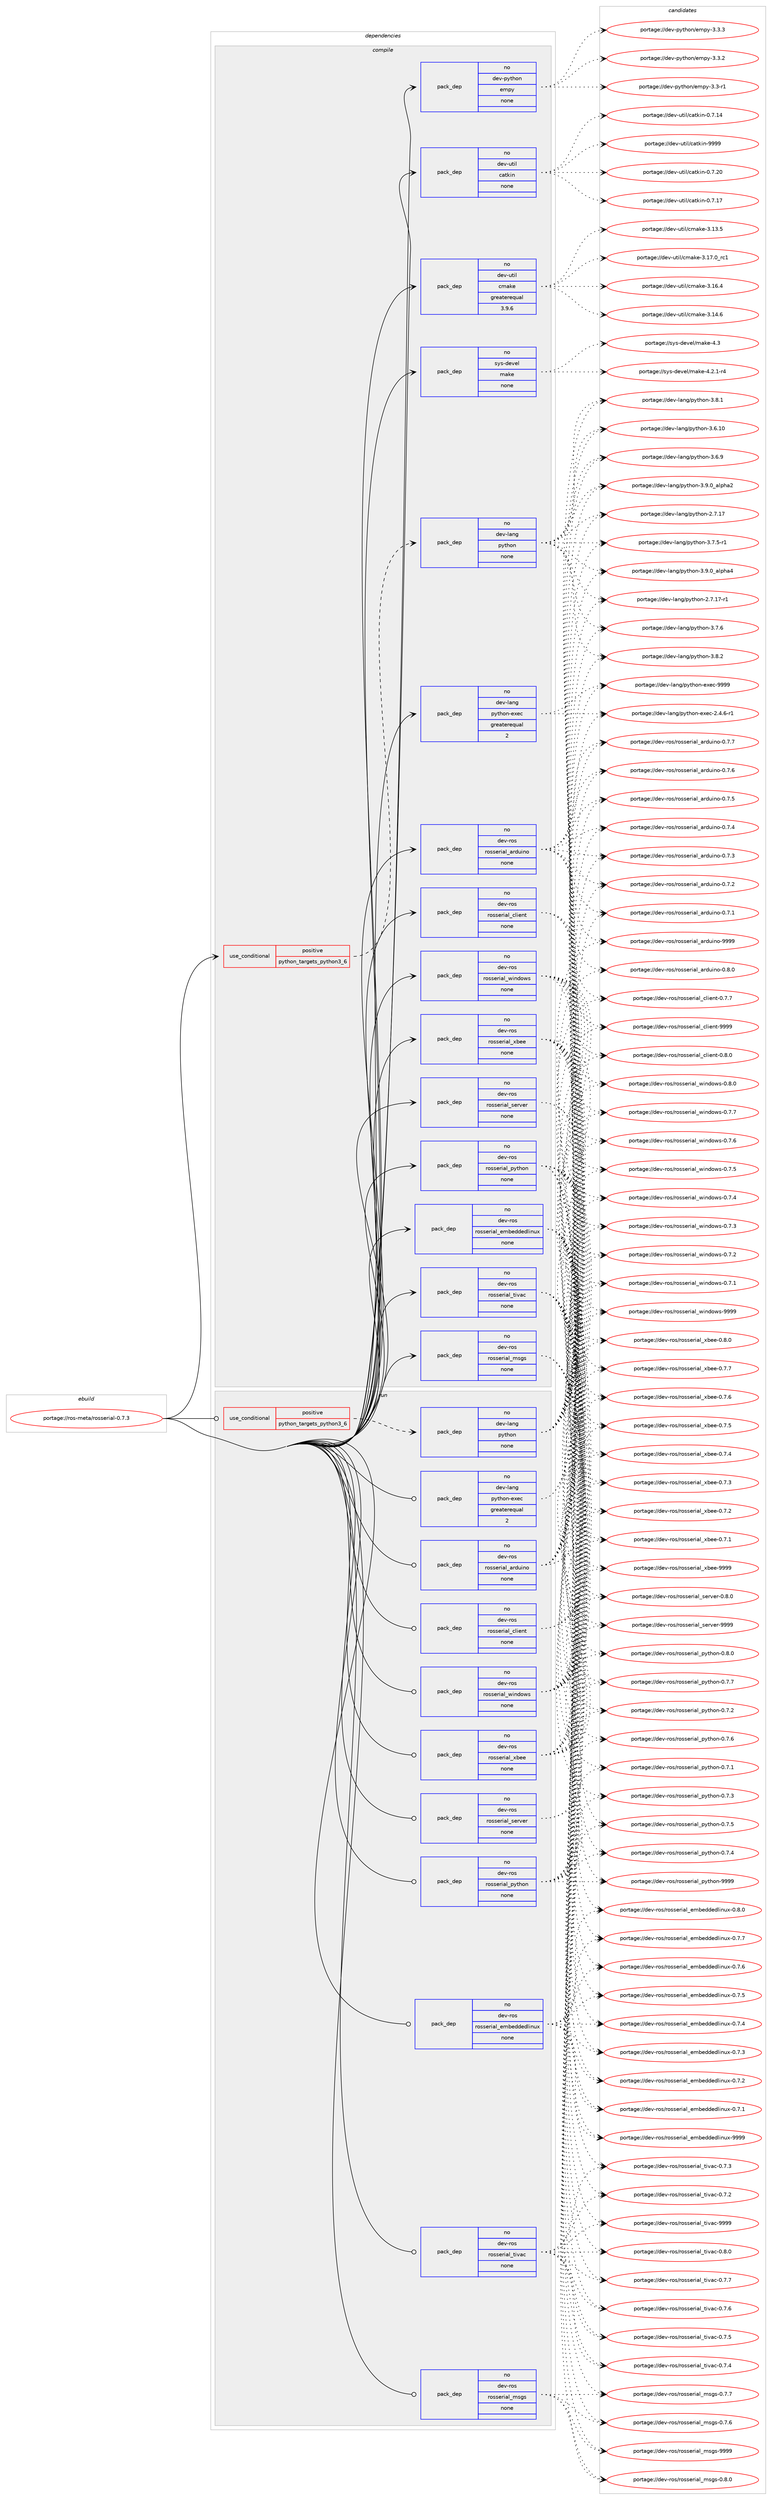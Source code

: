 digraph prolog {

# *************
# Graph options
# *************

newrank=true;
concentrate=true;
compound=true;
graph [rankdir=LR,fontname=Helvetica,fontsize=10,ranksep=1.5];#, ranksep=2.5, nodesep=0.2];
edge  [arrowhead=vee];
node  [fontname=Helvetica,fontsize=10];

# **********
# The ebuild
# **********

subgraph cluster_leftcol {
color=gray;
rank=same;
label=<<i>ebuild</i>>;
id [label="portage://ros-meta/rosserial-0.7.3", color=red, width=4, href="../ros-meta/rosserial-0.7.3.svg"];
}

# ****************
# The dependencies
# ****************

subgraph cluster_midcol {
color=gray;
label=<<i>dependencies</i>>;
subgraph cluster_compile {
fillcolor="#eeeeee";
style=filled;
label=<<i>compile</i>>;
subgraph cond11937 {
dependency59132 [label=<<TABLE BORDER="0" CELLBORDER="1" CELLSPACING="0" CELLPADDING="4"><TR><TD ROWSPAN="3" CELLPADDING="10">use_conditional</TD></TR><TR><TD>positive</TD></TR><TR><TD>python_targets_python3_6</TD></TR></TABLE>>, shape=none, color=red];
subgraph pack45925 {
dependency59133 [label=<<TABLE BORDER="0" CELLBORDER="1" CELLSPACING="0" CELLPADDING="4" WIDTH="220"><TR><TD ROWSPAN="6" CELLPADDING="30">pack_dep</TD></TR><TR><TD WIDTH="110">no</TD></TR><TR><TD>dev-lang</TD></TR><TR><TD>python</TD></TR><TR><TD>none</TD></TR><TR><TD></TD></TR></TABLE>>, shape=none, color=blue];
}
dependency59132:e -> dependency59133:w [weight=20,style="dashed",arrowhead="vee"];
}
id:e -> dependency59132:w [weight=20,style="solid",arrowhead="vee"];
subgraph pack45926 {
dependency59134 [label=<<TABLE BORDER="0" CELLBORDER="1" CELLSPACING="0" CELLPADDING="4" WIDTH="220"><TR><TD ROWSPAN="6" CELLPADDING="30">pack_dep</TD></TR><TR><TD WIDTH="110">no</TD></TR><TR><TD>dev-lang</TD></TR><TR><TD>python-exec</TD></TR><TR><TD>greaterequal</TD></TR><TR><TD>2</TD></TR></TABLE>>, shape=none, color=blue];
}
id:e -> dependency59134:w [weight=20,style="solid",arrowhead="vee"];
subgraph pack45927 {
dependency59135 [label=<<TABLE BORDER="0" CELLBORDER="1" CELLSPACING="0" CELLPADDING="4" WIDTH="220"><TR><TD ROWSPAN="6" CELLPADDING="30">pack_dep</TD></TR><TR><TD WIDTH="110">no</TD></TR><TR><TD>dev-python</TD></TR><TR><TD>empy</TD></TR><TR><TD>none</TD></TR><TR><TD></TD></TR></TABLE>>, shape=none, color=blue];
}
id:e -> dependency59135:w [weight=20,style="solid",arrowhead="vee"];
subgraph pack45928 {
dependency59136 [label=<<TABLE BORDER="0" CELLBORDER="1" CELLSPACING="0" CELLPADDING="4" WIDTH="220"><TR><TD ROWSPAN="6" CELLPADDING="30">pack_dep</TD></TR><TR><TD WIDTH="110">no</TD></TR><TR><TD>dev-ros</TD></TR><TR><TD>rosserial_arduino</TD></TR><TR><TD>none</TD></TR><TR><TD></TD></TR></TABLE>>, shape=none, color=blue];
}
id:e -> dependency59136:w [weight=20,style="solid",arrowhead="vee"];
subgraph pack45929 {
dependency59137 [label=<<TABLE BORDER="0" CELLBORDER="1" CELLSPACING="0" CELLPADDING="4" WIDTH="220"><TR><TD ROWSPAN="6" CELLPADDING="30">pack_dep</TD></TR><TR><TD WIDTH="110">no</TD></TR><TR><TD>dev-ros</TD></TR><TR><TD>rosserial_client</TD></TR><TR><TD>none</TD></TR><TR><TD></TD></TR></TABLE>>, shape=none, color=blue];
}
id:e -> dependency59137:w [weight=20,style="solid",arrowhead="vee"];
subgraph pack45930 {
dependency59138 [label=<<TABLE BORDER="0" CELLBORDER="1" CELLSPACING="0" CELLPADDING="4" WIDTH="220"><TR><TD ROWSPAN="6" CELLPADDING="30">pack_dep</TD></TR><TR><TD WIDTH="110">no</TD></TR><TR><TD>dev-ros</TD></TR><TR><TD>rosserial_embeddedlinux</TD></TR><TR><TD>none</TD></TR><TR><TD></TD></TR></TABLE>>, shape=none, color=blue];
}
id:e -> dependency59138:w [weight=20,style="solid",arrowhead="vee"];
subgraph pack45931 {
dependency59139 [label=<<TABLE BORDER="0" CELLBORDER="1" CELLSPACING="0" CELLPADDING="4" WIDTH="220"><TR><TD ROWSPAN="6" CELLPADDING="30">pack_dep</TD></TR><TR><TD WIDTH="110">no</TD></TR><TR><TD>dev-ros</TD></TR><TR><TD>rosserial_msgs</TD></TR><TR><TD>none</TD></TR><TR><TD></TD></TR></TABLE>>, shape=none, color=blue];
}
id:e -> dependency59139:w [weight=20,style="solid",arrowhead="vee"];
subgraph pack45932 {
dependency59140 [label=<<TABLE BORDER="0" CELLBORDER="1" CELLSPACING="0" CELLPADDING="4" WIDTH="220"><TR><TD ROWSPAN="6" CELLPADDING="30">pack_dep</TD></TR><TR><TD WIDTH="110">no</TD></TR><TR><TD>dev-ros</TD></TR><TR><TD>rosserial_python</TD></TR><TR><TD>none</TD></TR><TR><TD></TD></TR></TABLE>>, shape=none, color=blue];
}
id:e -> dependency59140:w [weight=20,style="solid",arrowhead="vee"];
subgraph pack45933 {
dependency59141 [label=<<TABLE BORDER="0" CELLBORDER="1" CELLSPACING="0" CELLPADDING="4" WIDTH="220"><TR><TD ROWSPAN="6" CELLPADDING="30">pack_dep</TD></TR><TR><TD WIDTH="110">no</TD></TR><TR><TD>dev-ros</TD></TR><TR><TD>rosserial_server</TD></TR><TR><TD>none</TD></TR><TR><TD></TD></TR></TABLE>>, shape=none, color=blue];
}
id:e -> dependency59141:w [weight=20,style="solid",arrowhead="vee"];
subgraph pack45934 {
dependency59142 [label=<<TABLE BORDER="0" CELLBORDER="1" CELLSPACING="0" CELLPADDING="4" WIDTH="220"><TR><TD ROWSPAN="6" CELLPADDING="30">pack_dep</TD></TR><TR><TD WIDTH="110">no</TD></TR><TR><TD>dev-ros</TD></TR><TR><TD>rosserial_tivac</TD></TR><TR><TD>none</TD></TR><TR><TD></TD></TR></TABLE>>, shape=none, color=blue];
}
id:e -> dependency59142:w [weight=20,style="solid",arrowhead="vee"];
subgraph pack45935 {
dependency59143 [label=<<TABLE BORDER="0" CELLBORDER="1" CELLSPACING="0" CELLPADDING="4" WIDTH="220"><TR><TD ROWSPAN="6" CELLPADDING="30">pack_dep</TD></TR><TR><TD WIDTH="110">no</TD></TR><TR><TD>dev-ros</TD></TR><TR><TD>rosserial_windows</TD></TR><TR><TD>none</TD></TR><TR><TD></TD></TR></TABLE>>, shape=none, color=blue];
}
id:e -> dependency59143:w [weight=20,style="solid",arrowhead="vee"];
subgraph pack45936 {
dependency59144 [label=<<TABLE BORDER="0" CELLBORDER="1" CELLSPACING="0" CELLPADDING="4" WIDTH="220"><TR><TD ROWSPAN="6" CELLPADDING="30">pack_dep</TD></TR><TR><TD WIDTH="110">no</TD></TR><TR><TD>dev-ros</TD></TR><TR><TD>rosserial_xbee</TD></TR><TR><TD>none</TD></TR><TR><TD></TD></TR></TABLE>>, shape=none, color=blue];
}
id:e -> dependency59144:w [weight=20,style="solid",arrowhead="vee"];
subgraph pack45937 {
dependency59145 [label=<<TABLE BORDER="0" CELLBORDER="1" CELLSPACING="0" CELLPADDING="4" WIDTH="220"><TR><TD ROWSPAN="6" CELLPADDING="30">pack_dep</TD></TR><TR><TD WIDTH="110">no</TD></TR><TR><TD>dev-util</TD></TR><TR><TD>catkin</TD></TR><TR><TD>none</TD></TR><TR><TD></TD></TR></TABLE>>, shape=none, color=blue];
}
id:e -> dependency59145:w [weight=20,style="solid",arrowhead="vee"];
subgraph pack45938 {
dependency59146 [label=<<TABLE BORDER="0" CELLBORDER="1" CELLSPACING="0" CELLPADDING="4" WIDTH="220"><TR><TD ROWSPAN="6" CELLPADDING="30">pack_dep</TD></TR><TR><TD WIDTH="110">no</TD></TR><TR><TD>dev-util</TD></TR><TR><TD>cmake</TD></TR><TR><TD>greaterequal</TD></TR><TR><TD>3.9.6</TD></TR></TABLE>>, shape=none, color=blue];
}
id:e -> dependency59146:w [weight=20,style="solid",arrowhead="vee"];
subgraph pack45939 {
dependency59147 [label=<<TABLE BORDER="0" CELLBORDER="1" CELLSPACING="0" CELLPADDING="4" WIDTH="220"><TR><TD ROWSPAN="6" CELLPADDING="30">pack_dep</TD></TR><TR><TD WIDTH="110">no</TD></TR><TR><TD>sys-devel</TD></TR><TR><TD>make</TD></TR><TR><TD>none</TD></TR><TR><TD></TD></TR></TABLE>>, shape=none, color=blue];
}
id:e -> dependency59147:w [weight=20,style="solid",arrowhead="vee"];
}
subgraph cluster_compileandrun {
fillcolor="#eeeeee";
style=filled;
label=<<i>compile and run</i>>;
}
subgraph cluster_run {
fillcolor="#eeeeee";
style=filled;
label=<<i>run</i>>;
subgraph cond11938 {
dependency59148 [label=<<TABLE BORDER="0" CELLBORDER="1" CELLSPACING="0" CELLPADDING="4"><TR><TD ROWSPAN="3" CELLPADDING="10">use_conditional</TD></TR><TR><TD>positive</TD></TR><TR><TD>python_targets_python3_6</TD></TR></TABLE>>, shape=none, color=red];
subgraph pack45940 {
dependency59149 [label=<<TABLE BORDER="0" CELLBORDER="1" CELLSPACING="0" CELLPADDING="4" WIDTH="220"><TR><TD ROWSPAN="6" CELLPADDING="30">pack_dep</TD></TR><TR><TD WIDTH="110">no</TD></TR><TR><TD>dev-lang</TD></TR><TR><TD>python</TD></TR><TR><TD>none</TD></TR><TR><TD></TD></TR></TABLE>>, shape=none, color=blue];
}
dependency59148:e -> dependency59149:w [weight=20,style="dashed",arrowhead="vee"];
}
id:e -> dependency59148:w [weight=20,style="solid",arrowhead="odot"];
subgraph pack45941 {
dependency59150 [label=<<TABLE BORDER="0" CELLBORDER="1" CELLSPACING="0" CELLPADDING="4" WIDTH="220"><TR><TD ROWSPAN="6" CELLPADDING="30">pack_dep</TD></TR><TR><TD WIDTH="110">no</TD></TR><TR><TD>dev-lang</TD></TR><TR><TD>python-exec</TD></TR><TR><TD>greaterequal</TD></TR><TR><TD>2</TD></TR></TABLE>>, shape=none, color=blue];
}
id:e -> dependency59150:w [weight=20,style="solid",arrowhead="odot"];
subgraph pack45942 {
dependency59151 [label=<<TABLE BORDER="0" CELLBORDER="1" CELLSPACING="0" CELLPADDING="4" WIDTH="220"><TR><TD ROWSPAN="6" CELLPADDING="30">pack_dep</TD></TR><TR><TD WIDTH="110">no</TD></TR><TR><TD>dev-ros</TD></TR><TR><TD>rosserial_arduino</TD></TR><TR><TD>none</TD></TR><TR><TD></TD></TR></TABLE>>, shape=none, color=blue];
}
id:e -> dependency59151:w [weight=20,style="solid",arrowhead="odot"];
subgraph pack45943 {
dependency59152 [label=<<TABLE BORDER="0" CELLBORDER="1" CELLSPACING="0" CELLPADDING="4" WIDTH="220"><TR><TD ROWSPAN="6" CELLPADDING="30">pack_dep</TD></TR><TR><TD WIDTH="110">no</TD></TR><TR><TD>dev-ros</TD></TR><TR><TD>rosserial_client</TD></TR><TR><TD>none</TD></TR><TR><TD></TD></TR></TABLE>>, shape=none, color=blue];
}
id:e -> dependency59152:w [weight=20,style="solid",arrowhead="odot"];
subgraph pack45944 {
dependency59153 [label=<<TABLE BORDER="0" CELLBORDER="1" CELLSPACING="0" CELLPADDING="4" WIDTH="220"><TR><TD ROWSPAN="6" CELLPADDING="30">pack_dep</TD></TR><TR><TD WIDTH="110">no</TD></TR><TR><TD>dev-ros</TD></TR><TR><TD>rosserial_embeddedlinux</TD></TR><TR><TD>none</TD></TR><TR><TD></TD></TR></TABLE>>, shape=none, color=blue];
}
id:e -> dependency59153:w [weight=20,style="solid",arrowhead="odot"];
subgraph pack45945 {
dependency59154 [label=<<TABLE BORDER="0" CELLBORDER="1" CELLSPACING="0" CELLPADDING="4" WIDTH="220"><TR><TD ROWSPAN="6" CELLPADDING="30">pack_dep</TD></TR><TR><TD WIDTH="110">no</TD></TR><TR><TD>dev-ros</TD></TR><TR><TD>rosserial_msgs</TD></TR><TR><TD>none</TD></TR><TR><TD></TD></TR></TABLE>>, shape=none, color=blue];
}
id:e -> dependency59154:w [weight=20,style="solid",arrowhead="odot"];
subgraph pack45946 {
dependency59155 [label=<<TABLE BORDER="0" CELLBORDER="1" CELLSPACING="0" CELLPADDING="4" WIDTH="220"><TR><TD ROWSPAN="6" CELLPADDING="30">pack_dep</TD></TR><TR><TD WIDTH="110">no</TD></TR><TR><TD>dev-ros</TD></TR><TR><TD>rosserial_python</TD></TR><TR><TD>none</TD></TR><TR><TD></TD></TR></TABLE>>, shape=none, color=blue];
}
id:e -> dependency59155:w [weight=20,style="solid",arrowhead="odot"];
subgraph pack45947 {
dependency59156 [label=<<TABLE BORDER="0" CELLBORDER="1" CELLSPACING="0" CELLPADDING="4" WIDTH="220"><TR><TD ROWSPAN="6" CELLPADDING="30">pack_dep</TD></TR><TR><TD WIDTH="110">no</TD></TR><TR><TD>dev-ros</TD></TR><TR><TD>rosserial_server</TD></TR><TR><TD>none</TD></TR><TR><TD></TD></TR></TABLE>>, shape=none, color=blue];
}
id:e -> dependency59156:w [weight=20,style="solid",arrowhead="odot"];
subgraph pack45948 {
dependency59157 [label=<<TABLE BORDER="0" CELLBORDER="1" CELLSPACING="0" CELLPADDING="4" WIDTH="220"><TR><TD ROWSPAN="6" CELLPADDING="30">pack_dep</TD></TR><TR><TD WIDTH="110">no</TD></TR><TR><TD>dev-ros</TD></TR><TR><TD>rosserial_tivac</TD></TR><TR><TD>none</TD></TR><TR><TD></TD></TR></TABLE>>, shape=none, color=blue];
}
id:e -> dependency59157:w [weight=20,style="solid",arrowhead="odot"];
subgraph pack45949 {
dependency59158 [label=<<TABLE BORDER="0" CELLBORDER="1" CELLSPACING="0" CELLPADDING="4" WIDTH="220"><TR><TD ROWSPAN="6" CELLPADDING="30">pack_dep</TD></TR><TR><TD WIDTH="110">no</TD></TR><TR><TD>dev-ros</TD></TR><TR><TD>rosserial_windows</TD></TR><TR><TD>none</TD></TR><TR><TD></TD></TR></TABLE>>, shape=none, color=blue];
}
id:e -> dependency59158:w [weight=20,style="solid",arrowhead="odot"];
subgraph pack45950 {
dependency59159 [label=<<TABLE BORDER="0" CELLBORDER="1" CELLSPACING="0" CELLPADDING="4" WIDTH="220"><TR><TD ROWSPAN="6" CELLPADDING="30">pack_dep</TD></TR><TR><TD WIDTH="110">no</TD></TR><TR><TD>dev-ros</TD></TR><TR><TD>rosserial_xbee</TD></TR><TR><TD>none</TD></TR><TR><TD></TD></TR></TABLE>>, shape=none, color=blue];
}
id:e -> dependency59159:w [weight=20,style="solid",arrowhead="odot"];
}
}

# **************
# The candidates
# **************

subgraph cluster_choices {
rank=same;
color=gray;
label=<<i>candidates</i>>;

subgraph choice45925 {
color=black;
nodesep=1;
choice10010111845108971101034711212111610411111045514657464895971081121049752 [label="portage://dev-lang/python-3.9.0_alpha4", color=red, width=4,href="../dev-lang/python-3.9.0_alpha4.svg"];
choice10010111845108971101034711212111610411111045514657464895971081121049750 [label="portage://dev-lang/python-3.9.0_alpha2", color=red, width=4,href="../dev-lang/python-3.9.0_alpha2.svg"];
choice100101118451089711010347112121116104111110455146564650 [label="portage://dev-lang/python-3.8.2", color=red, width=4,href="../dev-lang/python-3.8.2.svg"];
choice100101118451089711010347112121116104111110455146564649 [label="portage://dev-lang/python-3.8.1", color=red, width=4,href="../dev-lang/python-3.8.1.svg"];
choice100101118451089711010347112121116104111110455146554654 [label="portage://dev-lang/python-3.7.6", color=red, width=4,href="../dev-lang/python-3.7.6.svg"];
choice1001011184510897110103471121211161041111104551465546534511449 [label="portage://dev-lang/python-3.7.5-r1", color=red, width=4,href="../dev-lang/python-3.7.5-r1.svg"];
choice100101118451089711010347112121116104111110455146544657 [label="portage://dev-lang/python-3.6.9", color=red, width=4,href="../dev-lang/python-3.6.9.svg"];
choice10010111845108971101034711212111610411111045514654464948 [label="portage://dev-lang/python-3.6.10", color=red, width=4,href="../dev-lang/python-3.6.10.svg"];
choice100101118451089711010347112121116104111110455046554649554511449 [label="portage://dev-lang/python-2.7.17-r1", color=red, width=4,href="../dev-lang/python-2.7.17-r1.svg"];
choice10010111845108971101034711212111610411111045504655464955 [label="portage://dev-lang/python-2.7.17", color=red, width=4,href="../dev-lang/python-2.7.17.svg"];
dependency59133:e -> choice10010111845108971101034711212111610411111045514657464895971081121049752:w [style=dotted,weight="100"];
dependency59133:e -> choice10010111845108971101034711212111610411111045514657464895971081121049750:w [style=dotted,weight="100"];
dependency59133:e -> choice100101118451089711010347112121116104111110455146564650:w [style=dotted,weight="100"];
dependency59133:e -> choice100101118451089711010347112121116104111110455146564649:w [style=dotted,weight="100"];
dependency59133:e -> choice100101118451089711010347112121116104111110455146554654:w [style=dotted,weight="100"];
dependency59133:e -> choice1001011184510897110103471121211161041111104551465546534511449:w [style=dotted,weight="100"];
dependency59133:e -> choice100101118451089711010347112121116104111110455146544657:w [style=dotted,weight="100"];
dependency59133:e -> choice10010111845108971101034711212111610411111045514654464948:w [style=dotted,weight="100"];
dependency59133:e -> choice100101118451089711010347112121116104111110455046554649554511449:w [style=dotted,weight="100"];
dependency59133:e -> choice10010111845108971101034711212111610411111045504655464955:w [style=dotted,weight="100"];
}
subgraph choice45926 {
color=black;
nodesep=1;
choice10010111845108971101034711212111610411111045101120101994557575757 [label="portage://dev-lang/python-exec-9999", color=red, width=4,href="../dev-lang/python-exec-9999.svg"];
choice10010111845108971101034711212111610411111045101120101994550465246544511449 [label="portage://dev-lang/python-exec-2.4.6-r1", color=red, width=4,href="../dev-lang/python-exec-2.4.6-r1.svg"];
dependency59134:e -> choice10010111845108971101034711212111610411111045101120101994557575757:w [style=dotted,weight="100"];
dependency59134:e -> choice10010111845108971101034711212111610411111045101120101994550465246544511449:w [style=dotted,weight="100"];
}
subgraph choice45927 {
color=black;
nodesep=1;
choice1001011184511212111610411111047101109112121455146514651 [label="portage://dev-python/empy-3.3.3", color=red, width=4,href="../dev-python/empy-3.3.3.svg"];
choice1001011184511212111610411111047101109112121455146514650 [label="portage://dev-python/empy-3.3.2", color=red, width=4,href="../dev-python/empy-3.3.2.svg"];
choice1001011184511212111610411111047101109112121455146514511449 [label="portage://dev-python/empy-3.3-r1", color=red, width=4,href="../dev-python/empy-3.3-r1.svg"];
dependency59135:e -> choice1001011184511212111610411111047101109112121455146514651:w [style=dotted,weight="100"];
dependency59135:e -> choice1001011184511212111610411111047101109112121455146514650:w [style=dotted,weight="100"];
dependency59135:e -> choice1001011184511212111610411111047101109112121455146514511449:w [style=dotted,weight="100"];
}
subgraph choice45928 {
color=black;
nodesep=1;
choice10010111845114111115471141111151151011141059710895971141001171051101114557575757 [label="portage://dev-ros/rosserial_arduino-9999", color=red, width=4,href="../dev-ros/rosserial_arduino-9999.svg"];
choice1001011184511411111547114111115115101114105971089597114100117105110111454846564648 [label="portage://dev-ros/rosserial_arduino-0.8.0", color=red, width=4,href="../dev-ros/rosserial_arduino-0.8.0.svg"];
choice1001011184511411111547114111115115101114105971089597114100117105110111454846554655 [label="portage://dev-ros/rosserial_arduino-0.7.7", color=red, width=4,href="../dev-ros/rosserial_arduino-0.7.7.svg"];
choice1001011184511411111547114111115115101114105971089597114100117105110111454846554654 [label="portage://dev-ros/rosserial_arduino-0.7.6", color=red, width=4,href="../dev-ros/rosserial_arduino-0.7.6.svg"];
choice1001011184511411111547114111115115101114105971089597114100117105110111454846554653 [label="portage://dev-ros/rosserial_arduino-0.7.5", color=red, width=4,href="../dev-ros/rosserial_arduino-0.7.5.svg"];
choice1001011184511411111547114111115115101114105971089597114100117105110111454846554652 [label="portage://dev-ros/rosserial_arduino-0.7.4", color=red, width=4,href="../dev-ros/rosserial_arduino-0.7.4.svg"];
choice1001011184511411111547114111115115101114105971089597114100117105110111454846554651 [label="portage://dev-ros/rosserial_arduino-0.7.3", color=red, width=4,href="../dev-ros/rosserial_arduino-0.7.3.svg"];
choice1001011184511411111547114111115115101114105971089597114100117105110111454846554650 [label="portage://dev-ros/rosserial_arduino-0.7.2", color=red, width=4,href="../dev-ros/rosserial_arduino-0.7.2.svg"];
choice1001011184511411111547114111115115101114105971089597114100117105110111454846554649 [label="portage://dev-ros/rosserial_arduino-0.7.1", color=red, width=4,href="../dev-ros/rosserial_arduino-0.7.1.svg"];
dependency59136:e -> choice10010111845114111115471141111151151011141059710895971141001171051101114557575757:w [style=dotted,weight="100"];
dependency59136:e -> choice1001011184511411111547114111115115101114105971089597114100117105110111454846564648:w [style=dotted,weight="100"];
dependency59136:e -> choice1001011184511411111547114111115115101114105971089597114100117105110111454846554655:w [style=dotted,weight="100"];
dependency59136:e -> choice1001011184511411111547114111115115101114105971089597114100117105110111454846554654:w [style=dotted,weight="100"];
dependency59136:e -> choice1001011184511411111547114111115115101114105971089597114100117105110111454846554653:w [style=dotted,weight="100"];
dependency59136:e -> choice1001011184511411111547114111115115101114105971089597114100117105110111454846554652:w [style=dotted,weight="100"];
dependency59136:e -> choice1001011184511411111547114111115115101114105971089597114100117105110111454846554651:w [style=dotted,weight="100"];
dependency59136:e -> choice1001011184511411111547114111115115101114105971089597114100117105110111454846554650:w [style=dotted,weight="100"];
dependency59136:e -> choice1001011184511411111547114111115115101114105971089597114100117105110111454846554649:w [style=dotted,weight="100"];
}
subgraph choice45929 {
color=black;
nodesep=1;
choice10010111845114111115471141111151151011141059710895991081051011101164557575757 [label="portage://dev-ros/rosserial_client-9999", color=red, width=4,href="../dev-ros/rosserial_client-9999.svg"];
choice1001011184511411111547114111115115101114105971089599108105101110116454846564648 [label="portage://dev-ros/rosserial_client-0.8.0", color=red, width=4,href="../dev-ros/rosserial_client-0.8.0.svg"];
choice1001011184511411111547114111115115101114105971089599108105101110116454846554655 [label="portage://dev-ros/rosserial_client-0.7.7", color=red, width=4,href="../dev-ros/rosserial_client-0.7.7.svg"];
dependency59137:e -> choice10010111845114111115471141111151151011141059710895991081051011101164557575757:w [style=dotted,weight="100"];
dependency59137:e -> choice1001011184511411111547114111115115101114105971089599108105101110116454846564648:w [style=dotted,weight="100"];
dependency59137:e -> choice1001011184511411111547114111115115101114105971089599108105101110116454846554655:w [style=dotted,weight="100"];
}
subgraph choice45930 {
color=black;
nodesep=1;
choice10010111845114111115471141111151151011141059710895101109981011001001011001081051101171204557575757 [label="portage://dev-ros/rosserial_embeddedlinux-9999", color=red, width=4,href="../dev-ros/rosserial_embeddedlinux-9999.svg"];
choice1001011184511411111547114111115115101114105971089510110998101100100101100108105110117120454846564648 [label="portage://dev-ros/rosserial_embeddedlinux-0.8.0", color=red, width=4,href="../dev-ros/rosserial_embeddedlinux-0.8.0.svg"];
choice1001011184511411111547114111115115101114105971089510110998101100100101100108105110117120454846554655 [label="portage://dev-ros/rosserial_embeddedlinux-0.7.7", color=red, width=4,href="../dev-ros/rosserial_embeddedlinux-0.7.7.svg"];
choice1001011184511411111547114111115115101114105971089510110998101100100101100108105110117120454846554654 [label="portage://dev-ros/rosserial_embeddedlinux-0.7.6", color=red, width=4,href="../dev-ros/rosserial_embeddedlinux-0.7.6.svg"];
choice1001011184511411111547114111115115101114105971089510110998101100100101100108105110117120454846554653 [label="portage://dev-ros/rosserial_embeddedlinux-0.7.5", color=red, width=4,href="../dev-ros/rosserial_embeddedlinux-0.7.5.svg"];
choice1001011184511411111547114111115115101114105971089510110998101100100101100108105110117120454846554652 [label="portage://dev-ros/rosserial_embeddedlinux-0.7.4", color=red, width=4,href="../dev-ros/rosserial_embeddedlinux-0.7.4.svg"];
choice1001011184511411111547114111115115101114105971089510110998101100100101100108105110117120454846554651 [label="portage://dev-ros/rosserial_embeddedlinux-0.7.3", color=red, width=4,href="../dev-ros/rosserial_embeddedlinux-0.7.3.svg"];
choice1001011184511411111547114111115115101114105971089510110998101100100101100108105110117120454846554650 [label="portage://dev-ros/rosserial_embeddedlinux-0.7.2", color=red, width=4,href="../dev-ros/rosserial_embeddedlinux-0.7.2.svg"];
choice1001011184511411111547114111115115101114105971089510110998101100100101100108105110117120454846554649 [label="portage://dev-ros/rosserial_embeddedlinux-0.7.1", color=red, width=4,href="../dev-ros/rosserial_embeddedlinux-0.7.1.svg"];
dependency59138:e -> choice10010111845114111115471141111151151011141059710895101109981011001001011001081051101171204557575757:w [style=dotted,weight="100"];
dependency59138:e -> choice1001011184511411111547114111115115101114105971089510110998101100100101100108105110117120454846564648:w [style=dotted,weight="100"];
dependency59138:e -> choice1001011184511411111547114111115115101114105971089510110998101100100101100108105110117120454846554655:w [style=dotted,weight="100"];
dependency59138:e -> choice1001011184511411111547114111115115101114105971089510110998101100100101100108105110117120454846554654:w [style=dotted,weight="100"];
dependency59138:e -> choice1001011184511411111547114111115115101114105971089510110998101100100101100108105110117120454846554653:w [style=dotted,weight="100"];
dependency59138:e -> choice1001011184511411111547114111115115101114105971089510110998101100100101100108105110117120454846554652:w [style=dotted,weight="100"];
dependency59138:e -> choice1001011184511411111547114111115115101114105971089510110998101100100101100108105110117120454846554651:w [style=dotted,weight="100"];
dependency59138:e -> choice1001011184511411111547114111115115101114105971089510110998101100100101100108105110117120454846554650:w [style=dotted,weight="100"];
dependency59138:e -> choice1001011184511411111547114111115115101114105971089510110998101100100101100108105110117120454846554649:w [style=dotted,weight="100"];
}
subgraph choice45931 {
color=black;
nodesep=1;
choice100101118451141111154711411111511510111410597108951091151031154557575757 [label="portage://dev-ros/rosserial_msgs-9999", color=red, width=4,href="../dev-ros/rosserial_msgs-9999.svg"];
choice10010111845114111115471141111151151011141059710895109115103115454846564648 [label="portage://dev-ros/rosserial_msgs-0.8.0", color=red, width=4,href="../dev-ros/rosserial_msgs-0.8.0.svg"];
choice10010111845114111115471141111151151011141059710895109115103115454846554655 [label="portage://dev-ros/rosserial_msgs-0.7.7", color=red, width=4,href="../dev-ros/rosserial_msgs-0.7.7.svg"];
choice10010111845114111115471141111151151011141059710895109115103115454846554654 [label="portage://dev-ros/rosserial_msgs-0.7.6", color=red, width=4,href="../dev-ros/rosserial_msgs-0.7.6.svg"];
dependency59139:e -> choice100101118451141111154711411111511510111410597108951091151031154557575757:w [style=dotted,weight="100"];
dependency59139:e -> choice10010111845114111115471141111151151011141059710895109115103115454846564648:w [style=dotted,weight="100"];
dependency59139:e -> choice10010111845114111115471141111151151011141059710895109115103115454846554655:w [style=dotted,weight="100"];
dependency59139:e -> choice10010111845114111115471141111151151011141059710895109115103115454846554654:w [style=dotted,weight="100"];
}
subgraph choice45932 {
color=black;
nodesep=1;
choice100101118451141111154711411111511510111410597108951121211161041111104557575757 [label="portage://dev-ros/rosserial_python-9999", color=red, width=4,href="../dev-ros/rosserial_python-9999.svg"];
choice10010111845114111115471141111151151011141059710895112121116104111110454846564648 [label="portage://dev-ros/rosserial_python-0.8.0", color=red, width=4,href="../dev-ros/rosserial_python-0.8.0.svg"];
choice10010111845114111115471141111151151011141059710895112121116104111110454846554655 [label="portage://dev-ros/rosserial_python-0.7.7", color=red, width=4,href="../dev-ros/rosserial_python-0.7.7.svg"];
choice10010111845114111115471141111151151011141059710895112121116104111110454846554654 [label="portage://dev-ros/rosserial_python-0.7.6", color=red, width=4,href="../dev-ros/rosserial_python-0.7.6.svg"];
choice10010111845114111115471141111151151011141059710895112121116104111110454846554653 [label="portage://dev-ros/rosserial_python-0.7.5", color=red, width=4,href="../dev-ros/rosserial_python-0.7.5.svg"];
choice10010111845114111115471141111151151011141059710895112121116104111110454846554652 [label="portage://dev-ros/rosserial_python-0.7.4", color=red, width=4,href="../dev-ros/rosserial_python-0.7.4.svg"];
choice10010111845114111115471141111151151011141059710895112121116104111110454846554651 [label="portage://dev-ros/rosserial_python-0.7.3", color=red, width=4,href="../dev-ros/rosserial_python-0.7.3.svg"];
choice10010111845114111115471141111151151011141059710895112121116104111110454846554650 [label="portage://dev-ros/rosserial_python-0.7.2", color=red, width=4,href="../dev-ros/rosserial_python-0.7.2.svg"];
choice10010111845114111115471141111151151011141059710895112121116104111110454846554649 [label="portage://dev-ros/rosserial_python-0.7.1", color=red, width=4,href="../dev-ros/rosserial_python-0.7.1.svg"];
dependency59140:e -> choice100101118451141111154711411111511510111410597108951121211161041111104557575757:w [style=dotted,weight="100"];
dependency59140:e -> choice10010111845114111115471141111151151011141059710895112121116104111110454846564648:w [style=dotted,weight="100"];
dependency59140:e -> choice10010111845114111115471141111151151011141059710895112121116104111110454846554655:w [style=dotted,weight="100"];
dependency59140:e -> choice10010111845114111115471141111151151011141059710895112121116104111110454846554654:w [style=dotted,weight="100"];
dependency59140:e -> choice10010111845114111115471141111151151011141059710895112121116104111110454846554653:w [style=dotted,weight="100"];
dependency59140:e -> choice10010111845114111115471141111151151011141059710895112121116104111110454846554652:w [style=dotted,weight="100"];
dependency59140:e -> choice10010111845114111115471141111151151011141059710895112121116104111110454846554651:w [style=dotted,weight="100"];
dependency59140:e -> choice10010111845114111115471141111151151011141059710895112121116104111110454846554650:w [style=dotted,weight="100"];
dependency59140:e -> choice10010111845114111115471141111151151011141059710895112121116104111110454846554649:w [style=dotted,weight="100"];
}
subgraph choice45933 {
color=black;
nodesep=1;
choice100101118451141111154711411111511510111410597108951151011141181011144557575757 [label="portage://dev-ros/rosserial_server-9999", color=red, width=4,href="../dev-ros/rosserial_server-9999.svg"];
choice10010111845114111115471141111151151011141059710895115101114118101114454846564648 [label="portage://dev-ros/rosserial_server-0.8.0", color=red, width=4,href="../dev-ros/rosserial_server-0.8.0.svg"];
dependency59141:e -> choice100101118451141111154711411111511510111410597108951151011141181011144557575757:w [style=dotted,weight="100"];
dependency59141:e -> choice10010111845114111115471141111151151011141059710895115101114118101114454846564648:w [style=dotted,weight="100"];
}
subgraph choice45934 {
color=black;
nodesep=1;
choice1001011184511411111547114111115115101114105971089511610511897994557575757 [label="portage://dev-ros/rosserial_tivac-9999", color=red, width=4,href="../dev-ros/rosserial_tivac-9999.svg"];
choice100101118451141111154711411111511510111410597108951161051189799454846564648 [label="portage://dev-ros/rosserial_tivac-0.8.0", color=red, width=4,href="../dev-ros/rosserial_tivac-0.8.0.svg"];
choice100101118451141111154711411111511510111410597108951161051189799454846554655 [label="portage://dev-ros/rosserial_tivac-0.7.7", color=red, width=4,href="../dev-ros/rosserial_tivac-0.7.7.svg"];
choice100101118451141111154711411111511510111410597108951161051189799454846554654 [label="portage://dev-ros/rosserial_tivac-0.7.6", color=red, width=4,href="../dev-ros/rosserial_tivac-0.7.6.svg"];
choice100101118451141111154711411111511510111410597108951161051189799454846554653 [label="portage://dev-ros/rosserial_tivac-0.7.5", color=red, width=4,href="../dev-ros/rosserial_tivac-0.7.5.svg"];
choice100101118451141111154711411111511510111410597108951161051189799454846554652 [label="portage://dev-ros/rosserial_tivac-0.7.4", color=red, width=4,href="../dev-ros/rosserial_tivac-0.7.4.svg"];
choice100101118451141111154711411111511510111410597108951161051189799454846554651 [label="portage://dev-ros/rosserial_tivac-0.7.3", color=red, width=4,href="../dev-ros/rosserial_tivac-0.7.3.svg"];
choice100101118451141111154711411111511510111410597108951161051189799454846554650 [label="portage://dev-ros/rosserial_tivac-0.7.2", color=red, width=4,href="../dev-ros/rosserial_tivac-0.7.2.svg"];
dependency59142:e -> choice1001011184511411111547114111115115101114105971089511610511897994557575757:w [style=dotted,weight="100"];
dependency59142:e -> choice100101118451141111154711411111511510111410597108951161051189799454846564648:w [style=dotted,weight="100"];
dependency59142:e -> choice100101118451141111154711411111511510111410597108951161051189799454846554655:w [style=dotted,weight="100"];
dependency59142:e -> choice100101118451141111154711411111511510111410597108951161051189799454846554654:w [style=dotted,weight="100"];
dependency59142:e -> choice100101118451141111154711411111511510111410597108951161051189799454846554653:w [style=dotted,weight="100"];
dependency59142:e -> choice100101118451141111154711411111511510111410597108951161051189799454846554652:w [style=dotted,weight="100"];
dependency59142:e -> choice100101118451141111154711411111511510111410597108951161051189799454846554651:w [style=dotted,weight="100"];
dependency59142:e -> choice100101118451141111154711411111511510111410597108951161051189799454846554650:w [style=dotted,weight="100"];
}
subgraph choice45935 {
color=black;
nodesep=1;
choice100101118451141111154711411111511510111410597108951191051101001111191154557575757 [label="portage://dev-ros/rosserial_windows-9999", color=red, width=4,href="../dev-ros/rosserial_windows-9999.svg"];
choice10010111845114111115471141111151151011141059710895119105110100111119115454846564648 [label="portage://dev-ros/rosserial_windows-0.8.0", color=red, width=4,href="../dev-ros/rosserial_windows-0.8.0.svg"];
choice10010111845114111115471141111151151011141059710895119105110100111119115454846554655 [label="portage://dev-ros/rosserial_windows-0.7.7", color=red, width=4,href="../dev-ros/rosserial_windows-0.7.7.svg"];
choice10010111845114111115471141111151151011141059710895119105110100111119115454846554654 [label="portage://dev-ros/rosserial_windows-0.7.6", color=red, width=4,href="../dev-ros/rosserial_windows-0.7.6.svg"];
choice10010111845114111115471141111151151011141059710895119105110100111119115454846554653 [label="portage://dev-ros/rosserial_windows-0.7.5", color=red, width=4,href="../dev-ros/rosserial_windows-0.7.5.svg"];
choice10010111845114111115471141111151151011141059710895119105110100111119115454846554652 [label="portage://dev-ros/rosserial_windows-0.7.4", color=red, width=4,href="../dev-ros/rosserial_windows-0.7.4.svg"];
choice10010111845114111115471141111151151011141059710895119105110100111119115454846554651 [label="portage://dev-ros/rosserial_windows-0.7.3", color=red, width=4,href="../dev-ros/rosserial_windows-0.7.3.svg"];
choice10010111845114111115471141111151151011141059710895119105110100111119115454846554650 [label="portage://dev-ros/rosserial_windows-0.7.2", color=red, width=4,href="../dev-ros/rosserial_windows-0.7.2.svg"];
choice10010111845114111115471141111151151011141059710895119105110100111119115454846554649 [label="portage://dev-ros/rosserial_windows-0.7.1", color=red, width=4,href="../dev-ros/rosserial_windows-0.7.1.svg"];
dependency59143:e -> choice100101118451141111154711411111511510111410597108951191051101001111191154557575757:w [style=dotted,weight="100"];
dependency59143:e -> choice10010111845114111115471141111151151011141059710895119105110100111119115454846564648:w [style=dotted,weight="100"];
dependency59143:e -> choice10010111845114111115471141111151151011141059710895119105110100111119115454846554655:w [style=dotted,weight="100"];
dependency59143:e -> choice10010111845114111115471141111151151011141059710895119105110100111119115454846554654:w [style=dotted,weight="100"];
dependency59143:e -> choice10010111845114111115471141111151151011141059710895119105110100111119115454846554653:w [style=dotted,weight="100"];
dependency59143:e -> choice10010111845114111115471141111151151011141059710895119105110100111119115454846554652:w [style=dotted,weight="100"];
dependency59143:e -> choice10010111845114111115471141111151151011141059710895119105110100111119115454846554651:w [style=dotted,weight="100"];
dependency59143:e -> choice10010111845114111115471141111151151011141059710895119105110100111119115454846554650:w [style=dotted,weight="100"];
dependency59143:e -> choice10010111845114111115471141111151151011141059710895119105110100111119115454846554649:w [style=dotted,weight="100"];
}
subgraph choice45936 {
color=black;
nodesep=1;
choice10010111845114111115471141111151151011141059710895120981011014557575757 [label="portage://dev-ros/rosserial_xbee-9999", color=red, width=4,href="../dev-ros/rosserial_xbee-9999.svg"];
choice1001011184511411111547114111115115101114105971089512098101101454846564648 [label="portage://dev-ros/rosserial_xbee-0.8.0", color=red, width=4,href="../dev-ros/rosserial_xbee-0.8.0.svg"];
choice1001011184511411111547114111115115101114105971089512098101101454846554655 [label="portage://dev-ros/rosserial_xbee-0.7.7", color=red, width=4,href="../dev-ros/rosserial_xbee-0.7.7.svg"];
choice1001011184511411111547114111115115101114105971089512098101101454846554654 [label="portage://dev-ros/rosserial_xbee-0.7.6", color=red, width=4,href="../dev-ros/rosserial_xbee-0.7.6.svg"];
choice1001011184511411111547114111115115101114105971089512098101101454846554653 [label="portage://dev-ros/rosserial_xbee-0.7.5", color=red, width=4,href="../dev-ros/rosserial_xbee-0.7.5.svg"];
choice1001011184511411111547114111115115101114105971089512098101101454846554652 [label="portage://dev-ros/rosserial_xbee-0.7.4", color=red, width=4,href="../dev-ros/rosserial_xbee-0.7.4.svg"];
choice1001011184511411111547114111115115101114105971089512098101101454846554651 [label="portage://dev-ros/rosserial_xbee-0.7.3", color=red, width=4,href="../dev-ros/rosserial_xbee-0.7.3.svg"];
choice1001011184511411111547114111115115101114105971089512098101101454846554650 [label="portage://dev-ros/rosserial_xbee-0.7.2", color=red, width=4,href="../dev-ros/rosserial_xbee-0.7.2.svg"];
choice1001011184511411111547114111115115101114105971089512098101101454846554649 [label="portage://dev-ros/rosserial_xbee-0.7.1", color=red, width=4,href="../dev-ros/rosserial_xbee-0.7.1.svg"];
dependency59144:e -> choice10010111845114111115471141111151151011141059710895120981011014557575757:w [style=dotted,weight="100"];
dependency59144:e -> choice1001011184511411111547114111115115101114105971089512098101101454846564648:w [style=dotted,weight="100"];
dependency59144:e -> choice1001011184511411111547114111115115101114105971089512098101101454846554655:w [style=dotted,weight="100"];
dependency59144:e -> choice1001011184511411111547114111115115101114105971089512098101101454846554654:w [style=dotted,weight="100"];
dependency59144:e -> choice1001011184511411111547114111115115101114105971089512098101101454846554653:w [style=dotted,weight="100"];
dependency59144:e -> choice1001011184511411111547114111115115101114105971089512098101101454846554652:w [style=dotted,weight="100"];
dependency59144:e -> choice1001011184511411111547114111115115101114105971089512098101101454846554651:w [style=dotted,weight="100"];
dependency59144:e -> choice1001011184511411111547114111115115101114105971089512098101101454846554650:w [style=dotted,weight="100"];
dependency59144:e -> choice1001011184511411111547114111115115101114105971089512098101101454846554649:w [style=dotted,weight="100"];
}
subgraph choice45937 {
color=black;
nodesep=1;
choice100101118451171161051084799971161071051104557575757 [label="portage://dev-util/catkin-9999", color=red, width=4,href="../dev-util/catkin-9999.svg"];
choice1001011184511711610510847999711610710511045484655465048 [label="portage://dev-util/catkin-0.7.20", color=red, width=4,href="../dev-util/catkin-0.7.20.svg"];
choice1001011184511711610510847999711610710511045484655464955 [label="portage://dev-util/catkin-0.7.17", color=red, width=4,href="../dev-util/catkin-0.7.17.svg"];
choice1001011184511711610510847999711610710511045484655464952 [label="portage://dev-util/catkin-0.7.14", color=red, width=4,href="../dev-util/catkin-0.7.14.svg"];
dependency59145:e -> choice100101118451171161051084799971161071051104557575757:w [style=dotted,weight="100"];
dependency59145:e -> choice1001011184511711610510847999711610710511045484655465048:w [style=dotted,weight="100"];
dependency59145:e -> choice1001011184511711610510847999711610710511045484655464955:w [style=dotted,weight="100"];
dependency59145:e -> choice1001011184511711610510847999711610710511045484655464952:w [style=dotted,weight="100"];
}
subgraph choice45938 {
color=black;
nodesep=1;
choice1001011184511711610510847991099710710145514649554648951149949 [label="portage://dev-util/cmake-3.17.0_rc1", color=red, width=4,href="../dev-util/cmake-3.17.0_rc1.svg"];
choice1001011184511711610510847991099710710145514649544652 [label="portage://dev-util/cmake-3.16.4", color=red, width=4,href="../dev-util/cmake-3.16.4.svg"];
choice1001011184511711610510847991099710710145514649524654 [label="portage://dev-util/cmake-3.14.6", color=red, width=4,href="../dev-util/cmake-3.14.6.svg"];
choice1001011184511711610510847991099710710145514649514653 [label="portage://dev-util/cmake-3.13.5", color=red, width=4,href="../dev-util/cmake-3.13.5.svg"];
dependency59146:e -> choice1001011184511711610510847991099710710145514649554648951149949:w [style=dotted,weight="100"];
dependency59146:e -> choice1001011184511711610510847991099710710145514649544652:w [style=dotted,weight="100"];
dependency59146:e -> choice1001011184511711610510847991099710710145514649524654:w [style=dotted,weight="100"];
dependency59146:e -> choice1001011184511711610510847991099710710145514649514653:w [style=dotted,weight="100"];
}
subgraph choice45939 {
color=black;
nodesep=1;
choice11512111545100101118101108471099710710145524651 [label="portage://sys-devel/make-4.3", color=red, width=4,href="../sys-devel/make-4.3.svg"];
choice1151211154510010111810110847109971071014552465046494511452 [label="portage://sys-devel/make-4.2.1-r4", color=red, width=4,href="../sys-devel/make-4.2.1-r4.svg"];
dependency59147:e -> choice11512111545100101118101108471099710710145524651:w [style=dotted,weight="100"];
dependency59147:e -> choice1151211154510010111810110847109971071014552465046494511452:w [style=dotted,weight="100"];
}
subgraph choice45940 {
color=black;
nodesep=1;
choice10010111845108971101034711212111610411111045514657464895971081121049752 [label="portage://dev-lang/python-3.9.0_alpha4", color=red, width=4,href="../dev-lang/python-3.9.0_alpha4.svg"];
choice10010111845108971101034711212111610411111045514657464895971081121049750 [label="portage://dev-lang/python-3.9.0_alpha2", color=red, width=4,href="../dev-lang/python-3.9.0_alpha2.svg"];
choice100101118451089711010347112121116104111110455146564650 [label="portage://dev-lang/python-3.8.2", color=red, width=4,href="../dev-lang/python-3.8.2.svg"];
choice100101118451089711010347112121116104111110455146564649 [label="portage://dev-lang/python-3.8.1", color=red, width=4,href="../dev-lang/python-3.8.1.svg"];
choice100101118451089711010347112121116104111110455146554654 [label="portage://dev-lang/python-3.7.6", color=red, width=4,href="../dev-lang/python-3.7.6.svg"];
choice1001011184510897110103471121211161041111104551465546534511449 [label="portage://dev-lang/python-3.7.5-r1", color=red, width=4,href="../dev-lang/python-3.7.5-r1.svg"];
choice100101118451089711010347112121116104111110455146544657 [label="portage://dev-lang/python-3.6.9", color=red, width=4,href="../dev-lang/python-3.6.9.svg"];
choice10010111845108971101034711212111610411111045514654464948 [label="portage://dev-lang/python-3.6.10", color=red, width=4,href="../dev-lang/python-3.6.10.svg"];
choice100101118451089711010347112121116104111110455046554649554511449 [label="portage://dev-lang/python-2.7.17-r1", color=red, width=4,href="../dev-lang/python-2.7.17-r1.svg"];
choice10010111845108971101034711212111610411111045504655464955 [label="portage://dev-lang/python-2.7.17", color=red, width=4,href="../dev-lang/python-2.7.17.svg"];
dependency59149:e -> choice10010111845108971101034711212111610411111045514657464895971081121049752:w [style=dotted,weight="100"];
dependency59149:e -> choice10010111845108971101034711212111610411111045514657464895971081121049750:w [style=dotted,weight="100"];
dependency59149:e -> choice100101118451089711010347112121116104111110455146564650:w [style=dotted,weight="100"];
dependency59149:e -> choice100101118451089711010347112121116104111110455146564649:w [style=dotted,weight="100"];
dependency59149:e -> choice100101118451089711010347112121116104111110455146554654:w [style=dotted,weight="100"];
dependency59149:e -> choice1001011184510897110103471121211161041111104551465546534511449:w [style=dotted,weight="100"];
dependency59149:e -> choice100101118451089711010347112121116104111110455146544657:w [style=dotted,weight="100"];
dependency59149:e -> choice10010111845108971101034711212111610411111045514654464948:w [style=dotted,weight="100"];
dependency59149:e -> choice100101118451089711010347112121116104111110455046554649554511449:w [style=dotted,weight="100"];
dependency59149:e -> choice10010111845108971101034711212111610411111045504655464955:w [style=dotted,weight="100"];
}
subgraph choice45941 {
color=black;
nodesep=1;
choice10010111845108971101034711212111610411111045101120101994557575757 [label="portage://dev-lang/python-exec-9999", color=red, width=4,href="../dev-lang/python-exec-9999.svg"];
choice10010111845108971101034711212111610411111045101120101994550465246544511449 [label="portage://dev-lang/python-exec-2.4.6-r1", color=red, width=4,href="../dev-lang/python-exec-2.4.6-r1.svg"];
dependency59150:e -> choice10010111845108971101034711212111610411111045101120101994557575757:w [style=dotted,weight="100"];
dependency59150:e -> choice10010111845108971101034711212111610411111045101120101994550465246544511449:w [style=dotted,weight="100"];
}
subgraph choice45942 {
color=black;
nodesep=1;
choice10010111845114111115471141111151151011141059710895971141001171051101114557575757 [label="portage://dev-ros/rosserial_arduino-9999", color=red, width=4,href="../dev-ros/rosserial_arduino-9999.svg"];
choice1001011184511411111547114111115115101114105971089597114100117105110111454846564648 [label="portage://dev-ros/rosserial_arduino-0.8.0", color=red, width=4,href="../dev-ros/rosserial_arduino-0.8.0.svg"];
choice1001011184511411111547114111115115101114105971089597114100117105110111454846554655 [label="portage://dev-ros/rosserial_arduino-0.7.7", color=red, width=4,href="../dev-ros/rosserial_arduino-0.7.7.svg"];
choice1001011184511411111547114111115115101114105971089597114100117105110111454846554654 [label="portage://dev-ros/rosserial_arduino-0.7.6", color=red, width=4,href="../dev-ros/rosserial_arduino-0.7.6.svg"];
choice1001011184511411111547114111115115101114105971089597114100117105110111454846554653 [label="portage://dev-ros/rosserial_arduino-0.7.5", color=red, width=4,href="../dev-ros/rosserial_arduino-0.7.5.svg"];
choice1001011184511411111547114111115115101114105971089597114100117105110111454846554652 [label="portage://dev-ros/rosserial_arduino-0.7.4", color=red, width=4,href="../dev-ros/rosserial_arduino-0.7.4.svg"];
choice1001011184511411111547114111115115101114105971089597114100117105110111454846554651 [label="portage://dev-ros/rosserial_arduino-0.7.3", color=red, width=4,href="../dev-ros/rosserial_arduino-0.7.3.svg"];
choice1001011184511411111547114111115115101114105971089597114100117105110111454846554650 [label="portage://dev-ros/rosserial_arduino-0.7.2", color=red, width=4,href="../dev-ros/rosserial_arduino-0.7.2.svg"];
choice1001011184511411111547114111115115101114105971089597114100117105110111454846554649 [label="portage://dev-ros/rosserial_arduino-0.7.1", color=red, width=4,href="../dev-ros/rosserial_arduino-0.7.1.svg"];
dependency59151:e -> choice10010111845114111115471141111151151011141059710895971141001171051101114557575757:w [style=dotted,weight="100"];
dependency59151:e -> choice1001011184511411111547114111115115101114105971089597114100117105110111454846564648:w [style=dotted,weight="100"];
dependency59151:e -> choice1001011184511411111547114111115115101114105971089597114100117105110111454846554655:w [style=dotted,weight="100"];
dependency59151:e -> choice1001011184511411111547114111115115101114105971089597114100117105110111454846554654:w [style=dotted,weight="100"];
dependency59151:e -> choice1001011184511411111547114111115115101114105971089597114100117105110111454846554653:w [style=dotted,weight="100"];
dependency59151:e -> choice1001011184511411111547114111115115101114105971089597114100117105110111454846554652:w [style=dotted,weight="100"];
dependency59151:e -> choice1001011184511411111547114111115115101114105971089597114100117105110111454846554651:w [style=dotted,weight="100"];
dependency59151:e -> choice1001011184511411111547114111115115101114105971089597114100117105110111454846554650:w [style=dotted,weight="100"];
dependency59151:e -> choice1001011184511411111547114111115115101114105971089597114100117105110111454846554649:w [style=dotted,weight="100"];
}
subgraph choice45943 {
color=black;
nodesep=1;
choice10010111845114111115471141111151151011141059710895991081051011101164557575757 [label="portage://dev-ros/rosserial_client-9999", color=red, width=4,href="../dev-ros/rosserial_client-9999.svg"];
choice1001011184511411111547114111115115101114105971089599108105101110116454846564648 [label="portage://dev-ros/rosserial_client-0.8.0", color=red, width=4,href="../dev-ros/rosserial_client-0.8.0.svg"];
choice1001011184511411111547114111115115101114105971089599108105101110116454846554655 [label="portage://dev-ros/rosserial_client-0.7.7", color=red, width=4,href="../dev-ros/rosserial_client-0.7.7.svg"];
dependency59152:e -> choice10010111845114111115471141111151151011141059710895991081051011101164557575757:w [style=dotted,weight="100"];
dependency59152:e -> choice1001011184511411111547114111115115101114105971089599108105101110116454846564648:w [style=dotted,weight="100"];
dependency59152:e -> choice1001011184511411111547114111115115101114105971089599108105101110116454846554655:w [style=dotted,weight="100"];
}
subgraph choice45944 {
color=black;
nodesep=1;
choice10010111845114111115471141111151151011141059710895101109981011001001011001081051101171204557575757 [label="portage://dev-ros/rosserial_embeddedlinux-9999", color=red, width=4,href="../dev-ros/rosserial_embeddedlinux-9999.svg"];
choice1001011184511411111547114111115115101114105971089510110998101100100101100108105110117120454846564648 [label="portage://dev-ros/rosserial_embeddedlinux-0.8.0", color=red, width=4,href="../dev-ros/rosserial_embeddedlinux-0.8.0.svg"];
choice1001011184511411111547114111115115101114105971089510110998101100100101100108105110117120454846554655 [label="portage://dev-ros/rosserial_embeddedlinux-0.7.7", color=red, width=4,href="../dev-ros/rosserial_embeddedlinux-0.7.7.svg"];
choice1001011184511411111547114111115115101114105971089510110998101100100101100108105110117120454846554654 [label="portage://dev-ros/rosserial_embeddedlinux-0.7.6", color=red, width=4,href="../dev-ros/rosserial_embeddedlinux-0.7.6.svg"];
choice1001011184511411111547114111115115101114105971089510110998101100100101100108105110117120454846554653 [label="portage://dev-ros/rosserial_embeddedlinux-0.7.5", color=red, width=4,href="../dev-ros/rosserial_embeddedlinux-0.7.5.svg"];
choice1001011184511411111547114111115115101114105971089510110998101100100101100108105110117120454846554652 [label="portage://dev-ros/rosserial_embeddedlinux-0.7.4", color=red, width=4,href="../dev-ros/rosserial_embeddedlinux-0.7.4.svg"];
choice1001011184511411111547114111115115101114105971089510110998101100100101100108105110117120454846554651 [label="portage://dev-ros/rosserial_embeddedlinux-0.7.3", color=red, width=4,href="../dev-ros/rosserial_embeddedlinux-0.7.3.svg"];
choice1001011184511411111547114111115115101114105971089510110998101100100101100108105110117120454846554650 [label="portage://dev-ros/rosserial_embeddedlinux-0.7.2", color=red, width=4,href="../dev-ros/rosserial_embeddedlinux-0.7.2.svg"];
choice1001011184511411111547114111115115101114105971089510110998101100100101100108105110117120454846554649 [label="portage://dev-ros/rosserial_embeddedlinux-0.7.1", color=red, width=4,href="../dev-ros/rosserial_embeddedlinux-0.7.1.svg"];
dependency59153:e -> choice10010111845114111115471141111151151011141059710895101109981011001001011001081051101171204557575757:w [style=dotted,weight="100"];
dependency59153:e -> choice1001011184511411111547114111115115101114105971089510110998101100100101100108105110117120454846564648:w [style=dotted,weight="100"];
dependency59153:e -> choice1001011184511411111547114111115115101114105971089510110998101100100101100108105110117120454846554655:w [style=dotted,weight="100"];
dependency59153:e -> choice1001011184511411111547114111115115101114105971089510110998101100100101100108105110117120454846554654:w [style=dotted,weight="100"];
dependency59153:e -> choice1001011184511411111547114111115115101114105971089510110998101100100101100108105110117120454846554653:w [style=dotted,weight="100"];
dependency59153:e -> choice1001011184511411111547114111115115101114105971089510110998101100100101100108105110117120454846554652:w [style=dotted,weight="100"];
dependency59153:e -> choice1001011184511411111547114111115115101114105971089510110998101100100101100108105110117120454846554651:w [style=dotted,weight="100"];
dependency59153:e -> choice1001011184511411111547114111115115101114105971089510110998101100100101100108105110117120454846554650:w [style=dotted,weight="100"];
dependency59153:e -> choice1001011184511411111547114111115115101114105971089510110998101100100101100108105110117120454846554649:w [style=dotted,weight="100"];
}
subgraph choice45945 {
color=black;
nodesep=1;
choice100101118451141111154711411111511510111410597108951091151031154557575757 [label="portage://dev-ros/rosserial_msgs-9999", color=red, width=4,href="../dev-ros/rosserial_msgs-9999.svg"];
choice10010111845114111115471141111151151011141059710895109115103115454846564648 [label="portage://dev-ros/rosserial_msgs-0.8.0", color=red, width=4,href="../dev-ros/rosserial_msgs-0.8.0.svg"];
choice10010111845114111115471141111151151011141059710895109115103115454846554655 [label="portage://dev-ros/rosserial_msgs-0.7.7", color=red, width=4,href="../dev-ros/rosserial_msgs-0.7.7.svg"];
choice10010111845114111115471141111151151011141059710895109115103115454846554654 [label="portage://dev-ros/rosserial_msgs-0.7.6", color=red, width=4,href="../dev-ros/rosserial_msgs-0.7.6.svg"];
dependency59154:e -> choice100101118451141111154711411111511510111410597108951091151031154557575757:w [style=dotted,weight="100"];
dependency59154:e -> choice10010111845114111115471141111151151011141059710895109115103115454846564648:w [style=dotted,weight="100"];
dependency59154:e -> choice10010111845114111115471141111151151011141059710895109115103115454846554655:w [style=dotted,weight="100"];
dependency59154:e -> choice10010111845114111115471141111151151011141059710895109115103115454846554654:w [style=dotted,weight="100"];
}
subgraph choice45946 {
color=black;
nodesep=1;
choice100101118451141111154711411111511510111410597108951121211161041111104557575757 [label="portage://dev-ros/rosserial_python-9999", color=red, width=4,href="../dev-ros/rosserial_python-9999.svg"];
choice10010111845114111115471141111151151011141059710895112121116104111110454846564648 [label="portage://dev-ros/rosserial_python-0.8.0", color=red, width=4,href="../dev-ros/rosserial_python-0.8.0.svg"];
choice10010111845114111115471141111151151011141059710895112121116104111110454846554655 [label="portage://dev-ros/rosserial_python-0.7.7", color=red, width=4,href="../dev-ros/rosserial_python-0.7.7.svg"];
choice10010111845114111115471141111151151011141059710895112121116104111110454846554654 [label="portage://dev-ros/rosserial_python-0.7.6", color=red, width=4,href="../dev-ros/rosserial_python-0.7.6.svg"];
choice10010111845114111115471141111151151011141059710895112121116104111110454846554653 [label="portage://dev-ros/rosserial_python-0.7.5", color=red, width=4,href="../dev-ros/rosserial_python-0.7.5.svg"];
choice10010111845114111115471141111151151011141059710895112121116104111110454846554652 [label="portage://dev-ros/rosserial_python-0.7.4", color=red, width=4,href="../dev-ros/rosserial_python-0.7.4.svg"];
choice10010111845114111115471141111151151011141059710895112121116104111110454846554651 [label="portage://dev-ros/rosserial_python-0.7.3", color=red, width=4,href="../dev-ros/rosserial_python-0.7.3.svg"];
choice10010111845114111115471141111151151011141059710895112121116104111110454846554650 [label="portage://dev-ros/rosserial_python-0.7.2", color=red, width=4,href="../dev-ros/rosserial_python-0.7.2.svg"];
choice10010111845114111115471141111151151011141059710895112121116104111110454846554649 [label="portage://dev-ros/rosserial_python-0.7.1", color=red, width=4,href="../dev-ros/rosserial_python-0.7.1.svg"];
dependency59155:e -> choice100101118451141111154711411111511510111410597108951121211161041111104557575757:w [style=dotted,weight="100"];
dependency59155:e -> choice10010111845114111115471141111151151011141059710895112121116104111110454846564648:w [style=dotted,weight="100"];
dependency59155:e -> choice10010111845114111115471141111151151011141059710895112121116104111110454846554655:w [style=dotted,weight="100"];
dependency59155:e -> choice10010111845114111115471141111151151011141059710895112121116104111110454846554654:w [style=dotted,weight="100"];
dependency59155:e -> choice10010111845114111115471141111151151011141059710895112121116104111110454846554653:w [style=dotted,weight="100"];
dependency59155:e -> choice10010111845114111115471141111151151011141059710895112121116104111110454846554652:w [style=dotted,weight="100"];
dependency59155:e -> choice10010111845114111115471141111151151011141059710895112121116104111110454846554651:w [style=dotted,weight="100"];
dependency59155:e -> choice10010111845114111115471141111151151011141059710895112121116104111110454846554650:w [style=dotted,weight="100"];
dependency59155:e -> choice10010111845114111115471141111151151011141059710895112121116104111110454846554649:w [style=dotted,weight="100"];
}
subgraph choice45947 {
color=black;
nodesep=1;
choice100101118451141111154711411111511510111410597108951151011141181011144557575757 [label="portage://dev-ros/rosserial_server-9999", color=red, width=4,href="../dev-ros/rosserial_server-9999.svg"];
choice10010111845114111115471141111151151011141059710895115101114118101114454846564648 [label="portage://dev-ros/rosserial_server-0.8.0", color=red, width=4,href="../dev-ros/rosserial_server-0.8.0.svg"];
dependency59156:e -> choice100101118451141111154711411111511510111410597108951151011141181011144557575757:w [style=dotted,weight="100"];
dependency59156:e -> choice10010111845114111115471141111151151011141059710895115101114118101114454846564648:w [style=dotted,weight="100"];
}
subgraph choice45948 {
color=black;
nodesep=1;
choice1001011184511411111547114111115115101114105971089511610511897994557575757 [label="portage://dev-ros/rosserial_tivac-9999", color=red, width=4,href="../dev-ros/rosserial_tivac-9999.svg"];
choice100101118451141111154711411111511510111410597108951161051189799454846564648 [label="portage://dev-ros/rosserial_tivac-0.8.0", color=red, width=4,href="../dev-ros/rosserial_tivac-0.8.0.svg"];
choice100101118451141111154711411111511510111410597108951161051189799454846554655 [label="portage://dev-ros/rosserial_tivac-0.7.7", color=red, width=4,href="../dev-ros/rosserial_tivac-0.7.7.svg"];
choice100101118451141111154711411111511510111410597108951161051189799454846554654 [label="portage://dev-ros/rosserial_tivac-0.7.6", color=red, width=4,href="../dev-ros/rosserial_tivac-0.7.6.svg"];
choice100101118451141111154711411111511510111410597108951161051189799454846554653 [label="portage://dev-ros/rosserial_tivac-0.7.5", color=red, width=4,href="../dev-ros/rosserial_tivac-0.7.5.svg"];
choice100101118451141111154711411111511510111410597108951161051189799454846554652 [label="portage://dev-ros/rosserial_tivac-0.7.4", color=red, width=4,href="../dev-ros/rosserial_tivac-0.7.4.svg"];
choice100101118451141111154711411111511510111410597108951161051189799454846554651 [label="portage://dev-ros/rosserial_tivac-0.7.3", color=red, width=4,href="../dev-ros/rosserial_tivac-0.7.3.svg"];
choice100101118451141111154711411111511510111410597108951161051189799454846554650 [label="portage://dev-ros/rosserial_tivac-0.7.2", color=red, width=4,href="../dev-ros/rosserial_tivac-0.7.2.svg"];
dependency59157:e -> choice1001011184511411111547114111115115101114105971089511610511897994557575757:w [style=dotted,weight="100"];
dependency59157:e -> choice100101118451141111154711411111511510111410597108951161051189799454846564648:w [style=dotted,weight="100"];
dependency59157:e -> choice100101118451141111154711411111511510111410597108951161051189799454846554655:w [style=dotted,weight="100"];
dependency59157:e -> choice100101118451141111154711411111511510111410597108951161051189799454846554654:w [style=dotted,weight="100"];
dependency59157:e -> choice100101118451141111154711411111511510111410597108951161051189799454846554653:w [style=dotted,weight="100"];
dependency59157:e -> choice100101118451141111154711411111511510111410597108951161051189799454846554652:w [style=dotted,weight="100"];
dependency59157:e -> choice100101118451141111154711411111511510111410597108951161051189799454846554651:w [style=dotted,weight="100"];
dependency59157:e -> choice100101118451141111154711411111511510111410597108951161051189799454846554650:w [style=dotted,weight="100"];
}
subgraph choice45949 {
color=black;
nodesep=1;
choice100101118451141111154711411111511510111410597108951191051101001111191154557575757 [label="portage://dev-ros/rosserial_windows-9999", color=red, width=4,href="../dev-ros/rosserial_windows-9999.svg"];
choice10010111845114111115471141111151151011141059710895119105110100111119115454846564648 [label="portage://dev-ros/rosserial_windows-0.8.0", color=red, width=4,href="../dev-ros/rosserial_windows-0.8.0.svg"];
choice10010111845114111115471141111151151011141059710895119105110100111119115454846554655 [label="portage://dev-ros/rosserial_windows-0.7.7", color=red, width=4,href="../dev-ros/rosserial_windows-0.7.7.svg"];
choice10010111845114111115471141111151151011141059710895119105110100111119115454846554654 [label="portage://dev-ros/rosserial_windows-0.7.6", color=red, width=4,href="../dev-ros/rosserial_windows-0.7.6.svg"];
choice10010111845114111115471141111151151011141059710895119105110100111119115454846554653 [label="portage://dev-ros/rosserial_windows-0.7.5", color=red, width=4,href="../dev-ros/rosserial_windows-0.7.5.svg"];
choice10010111845114111115471141111151151011141059710895119105110100111119115454846554652 [label="portage://dev-ros/rosserial_windows-0.7.4", color=red, width=4,href="../dev-ros/rosserial_windows-0.7.4.svg"];
choice10010111845114111115471141111151151011141059710895119105110100111119115454846554651 [label="portage://dev-ros/rosserial_windows-0.7.3", color=red, width=4,href="../dev-ros/rosserial_windows-0.7.3.svg"];
choice10010111845114111115471141111151151011141059710895119105110100111119115454846554650 [label="portage://dev-ros/rosserial_windows-0.7.2", color=red, width=4,href="../dev-ros/rosserial_windows-0.7.2.svg"];
choice10010111845114111115471141111151151011141059710895119105110100111119115454846554649 [label="portage://dev-ros/rosserial_windows-0.7.1", color=red, width=4,href="../dev-ros/rosserial_windows-0.7.1.svg"];
dependency59158:e -> choice100101118451141111154711411111511510111410597108951191051101001111191154557575757:w [style=dotted,weight="100"];
dependency59158:e -> choice10010111845114111115471141111151151011141059710895119105110100111119115454846564648:w [style=dotted,weight="100"];
dependency59158:e -> choice10010111845114111115471141111151151011141059710895119105110100111119115454846554655:w [style=dotted,weight="100"];
dependency59158:e -> choice10010111845114111115471141111151151011141059710895119105110100111119115454846554654:w [style=dotted,weight="100"];
dependency59158:e -> choice10010111845114111115471141111151151011141059710895119105110100111119115454846554653:w [style=dotted,weight="100"];
dependency59158:e -> choice10010111845114111115471141111151151011141059710895119105110100111119115454846554652:w [style=dotted,weight="100"];
dependency59158:e -> choice10010111845114111115471141111151151011141059710895119105110100111119115454846554651:w [style=dotted,weight="100"];
dependency59158:e -> choice10010111845114111115471141111151151011141059710895119105110100111119115454846554650:w [style=dotted,weight="100"];
dependency59158:e -> choice10010111845114111115471141111151151011141059710895119105110100111119115454846554649:w [style=dotted,weight="100"];
}
subgraph choice45950 {
color=black;
nodesep=1;
choice10010111845114111115471141111151151011141059710895120981011014557575757 [label="portage://dev-ros/rosserial_xbee-9999", color=red, width=4,href="../dev-ros/rosserial_xbee-9999.svg"];
choice1001011184511411111547114111115115101114105971089512098101101454846564648 [label="portage://dev-ros/rosserial_xbee-0.8.0", color=red, width=4,href="../dev-ros/rosserial_xbee-0.8.0.svg"];
choice1001011184511411111547114111115115101114105971089512098101101454846554655 [label="portage://dev-ros/rosserial_xbee-0.7.7", color=red, width=4,href="../dev-ros/rosserial_xbee-0.7.7.svg"];
choice1001011184511411111547114111115115101114105971089512098101101454846554654 [label="portage://dev-ros/rosserial_xbee-0.7.6", color=red, width=4,href="../dev-ros/rosserial_xbee-0.7.6.svg"];
choice1001011184511411111547114111115115101114105971089512098101101454846554653 [label="portage://dev-ros/rosserial_xbee-0.7.5", color=red, width=4,href="../dev-ros/rosserial_xbee-0.7.5.svg"];
choice1001011184511411111547114111115115101114105971089512098101101454846554652 [label="portage://dev-ros/rosserial_xbee-0.7.4", color=red, width=4,href="../dev-ros/rosserial_xbee-0.7.4.svg"];
choice1001011184511411111547114111115115101114105971089512098101101454846554651 [label="portage://dev-ros/rosserial_xbee-0.7.3", color=red, width=4,href="../dev-ros/rosserial_xbee-0.7.3.svg"];
choice1001011184511411111547114111115115101114105971089512098101101454846554650 [label="portage://dev-ros/rosserial_xbee-0.7.2", color=red, width=4,href="../dev-ros/rosserial_xbee-0.7.2.svg"];
choice1001011184511411111547114111115115101114105971089512098101101454846554649 [label="portage://dev-ros/rosserial_xbee-0.7.1", color=red, width=4,href="../dev-ros/rosserial_xbee-0.7.1.svg"];
dependency59159:e -> choice10010111845114111115471141111151151011141059710895120981011014557575757:w [style=dotted,weight="100"];
dependency59159:e -> choice1001011184511411111547114111115115101114105971089512098101101454846564648:w [style=dotted,weight="100"];
dependency59159:e -> choice1001011184511411111547114111115115101114105971089512098101101454846554655:w [style=dotted,weight="100"];
dependency59159:e -> choice1001011184511411111547114111115115101114105971089512098101101454846554654:w [style=dotted,weight="100"];
dependency59159:e -> choice1001011184511411111547114111115115101114105971089512098101101454846554653:w [style=dotted,weight="100"];
dependency59159:e -> choice1001011184511411111547114111115115101114105971089512098101101454846554652:w [style=dotted,weight="100"];
dependency59159:e -> choice1001011184511411111547114111115115101114105971089512098101101454846554651:w [style=dotted,weight="100"];
dependency59159:e -> choice1001011184511411111547114111115115101114105971089512098101101454846554650:w [style=dotted,weight="100"];
dependency59159:e -> choice1001011184511411111547114111115115101114105971089512098101101454846554649:w [style=dotted,weight="100"];
}
}

}

